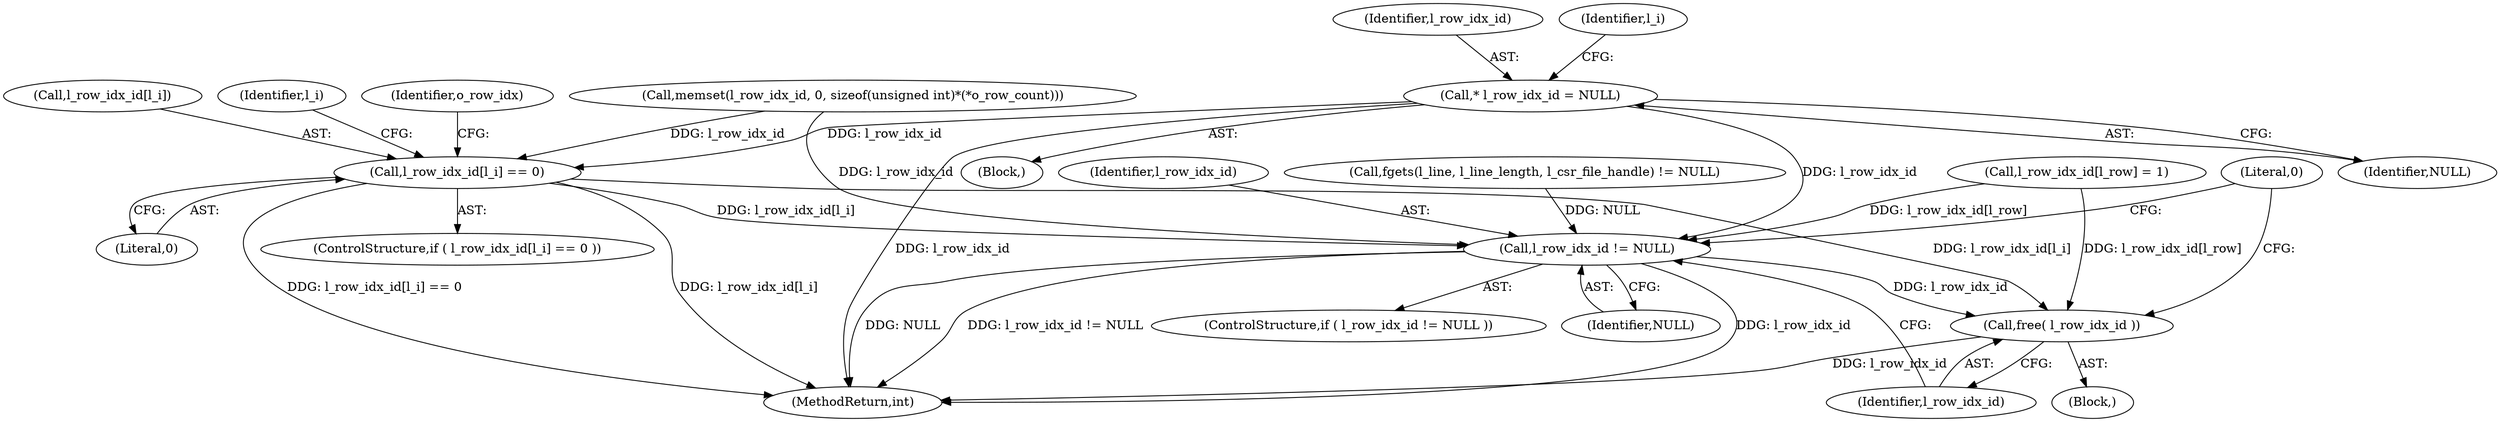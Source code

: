 digraph "0_libxsmm_151481489192e6d1997f8bde52c5c425ea41741d_0@pointer" {
"1000137" [label="(Call,* l_row_idx_id = NULL)"];
"1000433" [label="(Call,l_row_idx_id[l_i] == 0)"];
"1000451" [label="(Call,l_row_idx_id != NULL)"];
"1000455" [label="(Call,free( l_row_idx_id ))"];
"1000442" [label="(Identifier,o_row_idx)"];
"1000452" [label="(Identifier,l_row_idx_id)"];
"1000458" [label="(Literal,0)"];
"1000459" [label="(MethodReturn,int)"];
"1000454" [label="(Block,)"];
"1000138" [label="(Identifier,l_row_idx_id)"];
"1000125" [label="(Block,)"];
"1000142" [label="(Identifier,l_i)"];
"1000450" [label="(ControlStructure,if ( l_row_idx_id != NULL ))"];
"1000456" [label="(Identifier,l_row_idx_id)"];
"1000451" [label="(Call,l_row_idx_id != NULL)"];
"1000432" [label="(ControlStructure,if ( l_row_idx_id[l_i] == 0 ))"];
"1000137" [label="(Call,* l_row_idx_id = NULL)"];
"1000161" [label="(Call,fgets(l_line, l_line_length, l_csr_file_handle) != NULL)"];
"1000139" [label="(Identifier,NULL)"];
"1000305" [label="(Call,memset(l_row_idx_id, 0, sizeof(unsigned int)*(*o_row_count)))"];
"1000455" [label="(Call,free( l_row_idx_id ))"];
"1000394" [label="(Call,l_row_idx_id[l_row] = 1)"];
"1000453" [label="(Identifier,NULL)"];
"1000437" [label="(Literal,0)"];
"1000433" [label="(Call,l_row_idx_id[l_i] == 0)"];
"1000434" [label="(Call,l_row_idx_id[l_i])"];
"1000430" [label="(Identifier,l_i)"];
"1000137" -> "1000125"  [label="AST: "];
"1000137" -> "1000139"  [label="CFG: "];
"1000138" -> "1000137"  [label="AST: "];
"1000139" -> "1000137"  [label="AST: "];
"1000142" -> "1000137"  [label="CFG: "];
"1000137" -> "1000459"  [label="DDG: l_row_idx_id"];
"1000137" -> "1000433"  [label="DDG: l_row_idx_id"];
"1000137" -> "1000451"  [label="DDG: l_row_idx_id"];
"1000433" -> "1000432"  [label="AST: "];
"1000433" -> "1000437"  [label="CFG: "];
"1000434" -> "1000433"  [label="AST: "];
"1000437" -> "1000433"  [label="AST: "];
"1000442" -> "1000433"  [label="CFG: "];
"1000430" -> "1000433"  [label="CFG: "];
"1000433" -> "1000459"  [label="DDG: l_row_idx_id[l_i]"];
"1000433" -> "1000459"  [label="DDG: l_row_idx_id[l_i] == 0"];
"1000305" -> "1000433"  [label="DDG: l_row_idx_id"];
"1000433" -> "1000451"  [label="DDG: l_row_idx_id[l_i]"];
"1000433" -> "1000455"  [label="DDG: l_row_idx_id[l_i]"];
"1000451" -> "1000450"  [label="AST: "];
"1000451" -> "1000453"  [label="CFG: "];
"1000452" -> "1000451"  [label="AST: "];
"1000453" -> "1000451"  [label="AST: "];
"1000456" -> "1000451"  [label="CFG: "];
"1000458" -> "1000451"  [label="CFG: "];
"1000451" -> "1000459"  [label="DDG: l_row_idx_id"];
"1000451" -> "1000459"  [label="DDG: NULL"];
"1000451" -> "1000459"  [label="DDG: l_row_idx_id != NULL"];
"1000305" -> "1000451"  [label="DDG: l_row_idx_id"];
"1000394" -> "1000451"  [label="DDG: l_row_idx_id[l_row]"];
"1000161" -> "1000451"  [label="DDG: NULL"];
"1000451" -> "1000455"  [label="DDG: l_row_idx_id"];
"1000455" -> "1000454"  [label="AST: "];
"1000455" -> "1000456"  [label="CFG: "];
"1000456" -> "1000455"  [label="AST: "];
"1000458" -> "1000455"  [label="CFG: "];
"1000455" -> "1000459"  [label="DDG: l_row_idx_id"];
"1000394" -> "1000455"  [label="DDG: l_row_idx_id[l_row]"];
}
